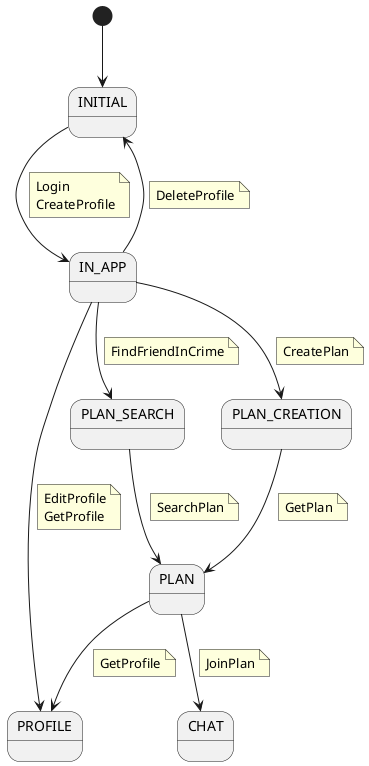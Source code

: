 @startuml FriendInCrimeContext

state INITIAL
state IN_APP
state PROFILE
state PLAN_SEARCH
state PLAN_CREATION
state PLAN
state CHAT

[*] --> INITIAL
INITIAL --> IN_APP
note on link
Login
CreateProfile
end note
IN_APP --> INITIAL
note on link
DeleteProfile
endnote
IN_APP --> PROFILE
note on link
EditProfile
GetProfile
endnote
IN_APP --> PLAN_SEARCH
note on link
FindFriendInCrime
endnote
IN_APP --> PLAN_CREATION
note on link
CreatePlan
endnote
PLAN_CREATION --> PLAN
note on link
GetPlan
endnote
PLAN_SEARCH --> PLAN
note on link
SearchPlan
endnote
PLAN --> CHAT
note on link
JoinPlan
endnote
PLAN --> PROFILE
note on link
GetProfile
endnote

@enduml

@startuml FriendInCrimeContext2

state INITIAL
state IN_APP
state PROFILE
state PLAN
state CHAT

[*] --> INITIAL
INITIAL --> IN_APP
note on link
Login
CreateProfile
end note
IN_APP --> INITIAL
note on link
DeleteProfile
endnote
IN_APP --> PROFILE
note on link
GetProfile
endnote
PROFILE --> PROFILE
note on link
EditProfile
endnote
IN_APP --> PLAN
note on link
FindPlan
endnote
IN_APP --> PLAN
note on link
CreatePlan
endnote
PLAN --> PLAN
note on link
EditPlan
end note
PLAN --> CHAT
note on link
JoinPlan
endnote
PLAN --> PROFILE
note on link
GetProfile
endnote

@enduml